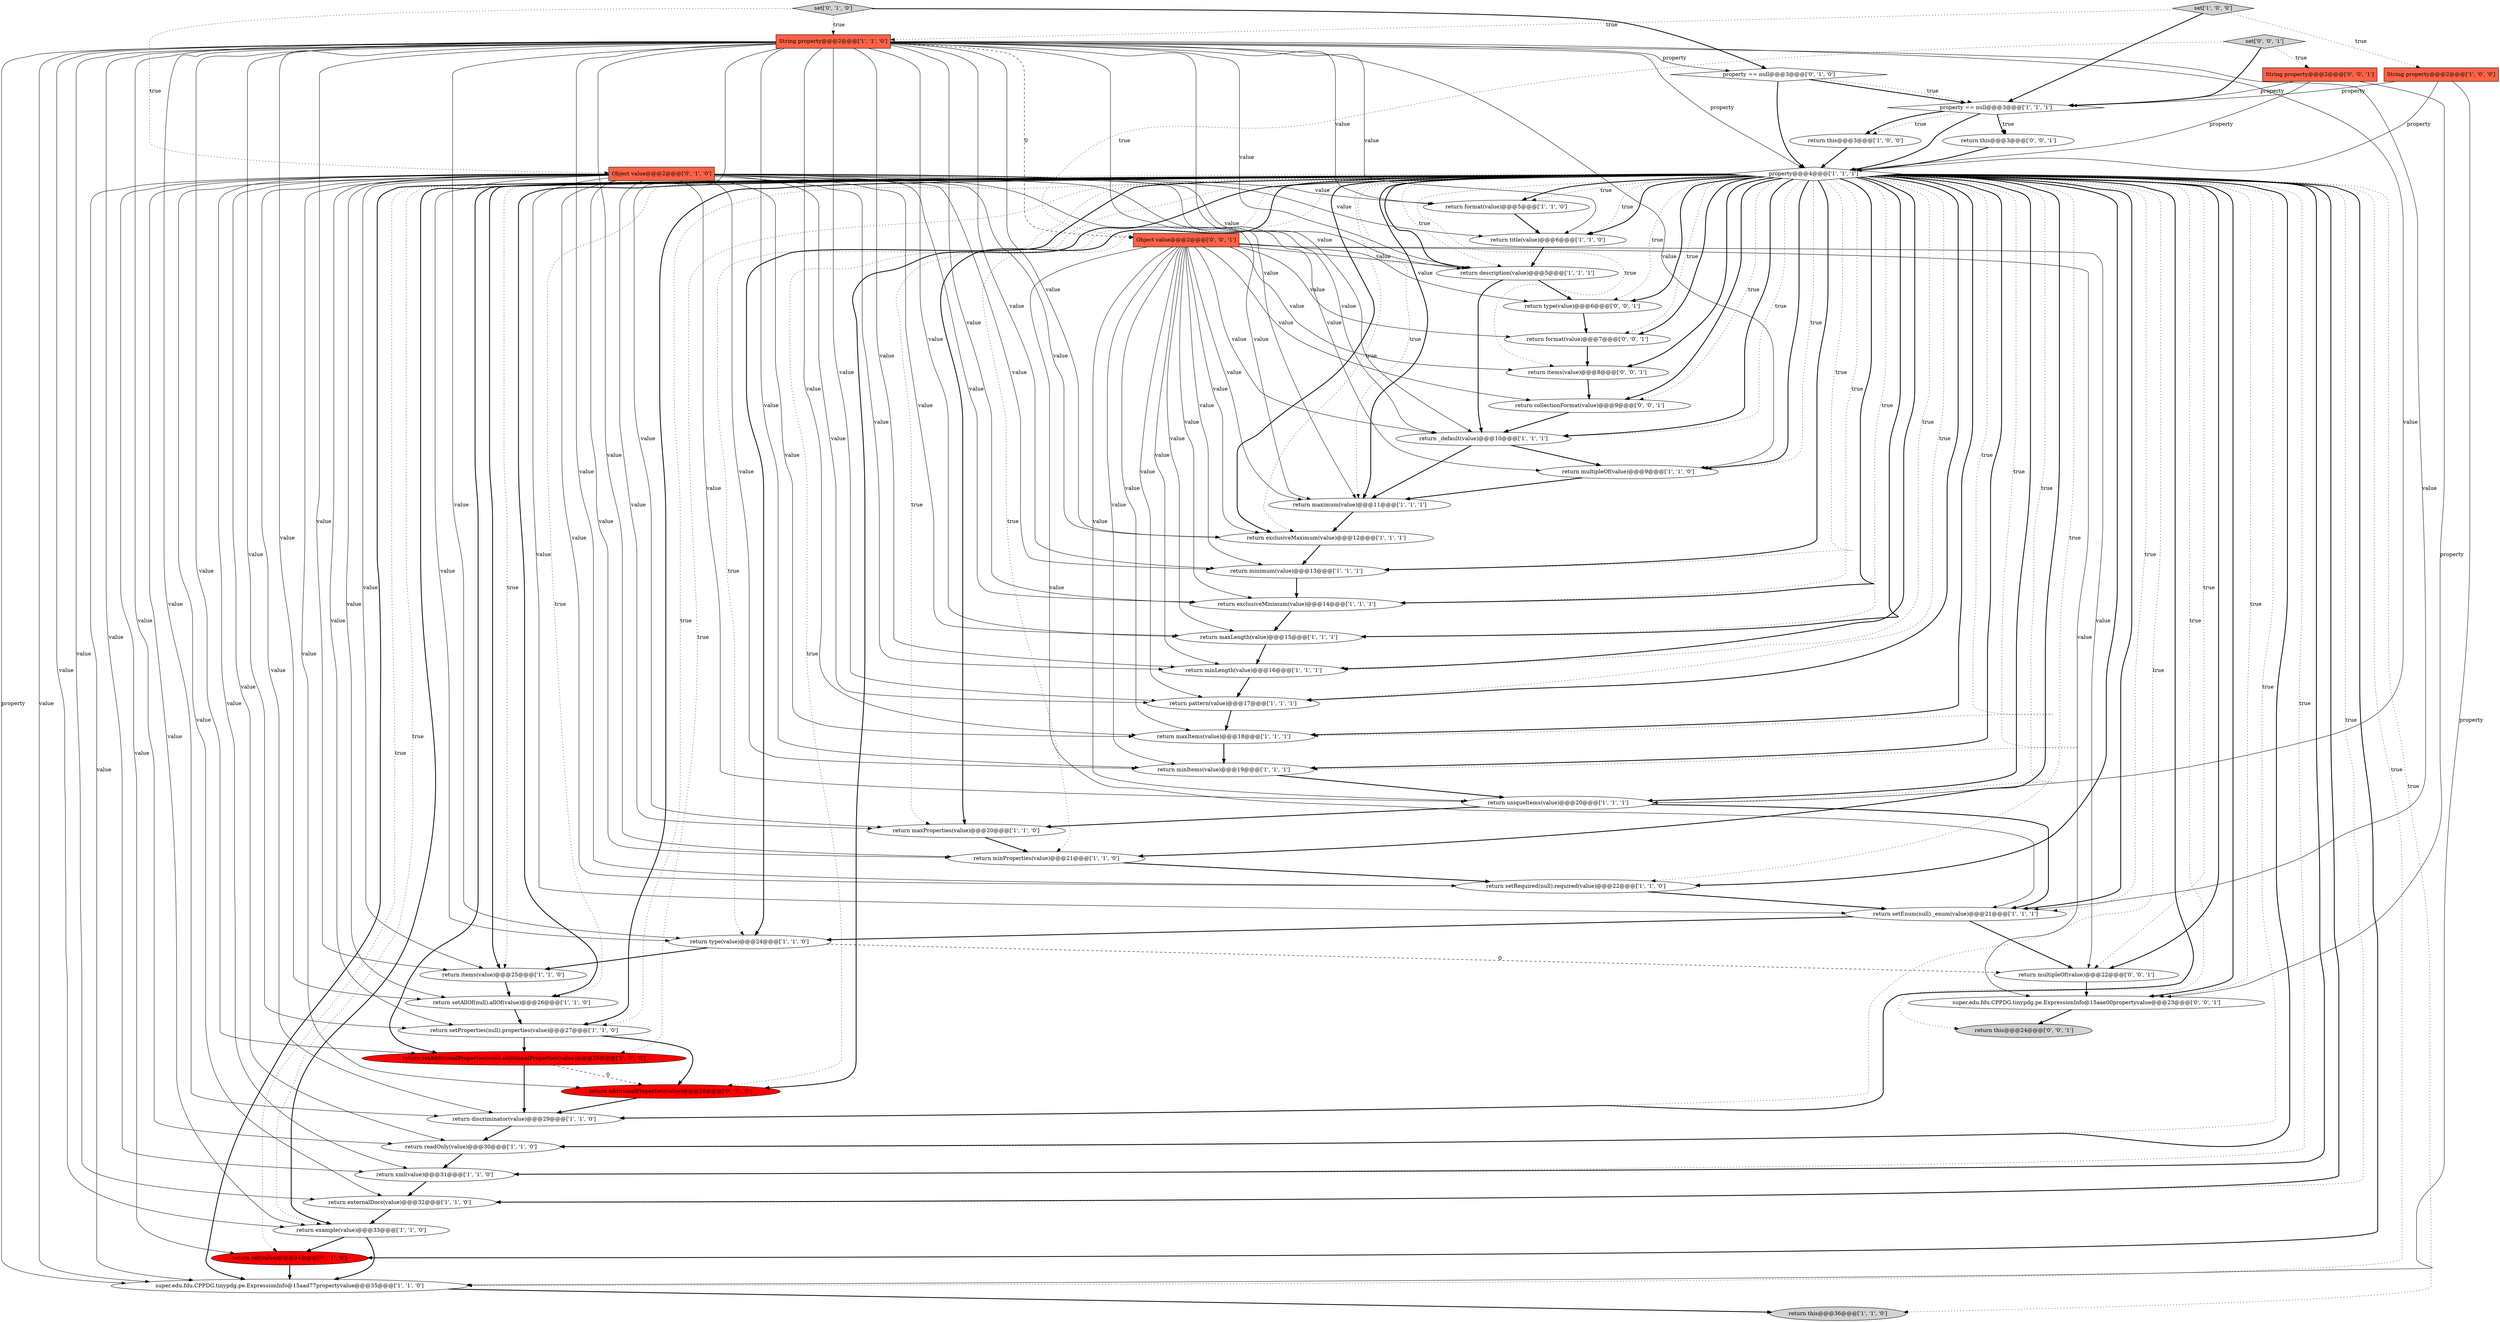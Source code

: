 digraph {
50 [style = filled, label = "set['0', '0', '1']", fillcolor = lightgray, shape = diamond image = "AAA0AAABBB3BBB"];
0 [style = filled, label = "return format(value)@@@5@@@['1', '1', '0']", fillcolor = white, shape = ellipse image = "AAA0AAABBB1BBB"];
4 [style = filled, label = "return exclusiveMinimum(value)@@@14@@@['1', '1', '1']", fillcolor = white, shape = ellipse image = "AAA0AAABBB1BBB"];
35 [style = filled, label = "return minProperties(value)@@@21@@@['1', '1', '0']", fillcolor = white, shape = ellipse image = "AAA0AAABBB1BBB"];
34 [style = filled, label = "return maximum(value)@@@11@@@['1', '1', '1']", fillcolor = white, shape = ellipse image = "AAA0AAABBB1BBB"];
38 [style = filled, label = "property == null@@@3@@@['0', '1', '0']", fillcolor = white, shape = diamond image = "AAA0AAABBB2BBB"];
37 [style = filled, label = "return ref(value)@@@34@@@['0', '1', '0']", fillcolor = red, shape = ellipse image = "AAA1AAABBB2BBB"];
6 [style = filled, label = "return minimum(value)@@@13@@@['1', '1', '1']", fillcolor = white, shape = ellipse image = "AAA0AAABBB1BBB"];
11 [style = filled, label = "property == null@@@3@@@['1', '1', '1']", fillcolor = white, shape = diamond image = "AAA0AAABBB1BBB"];
25 [style = filled, label = "return setProperties(null).properties(value)@@@27@@@['1', '1', '0']", fillcolor = white, shape = ellipse image = "AAA0AAABBB1BBB"];
42 [style = filled, label = "return this@@@24@@@['0', '0', '1']", fillcolor = lightgray, shape = ellipse image = "AAA0AAABBB3BBB"];
5 [style = filled, label = "return this@@@3@@@['1', '0', '0']", fillcolor = white, shape = ellipse image = "AAA0AAABBB1BBB"];
31 [style = filled, label = "super.edu.fdu.CPPDG.tinypdg.pe.ExpressionInfo@15aad77propertyvalue@@@35@@@['1', '1', '0']", fillcolor = white, shape = ellipse image = "AAA0AAABBB1BBB"];
9 [style = filled, label = "property@@@4@@@['1', '1', '1']", fillcolor = white, shape = diamond image = "AAA0AAABBB1BBB"];
45 [style = filled, label = "String property@@@2@@@['0', '0', '1']", fillcolor = tomato, shape = box image = "AAA0AAABBB3BBB"];
15 [style = filled, label = "return maxLength(value)@@@15@@@['1', '1', '1']", fillcolor = white, shape = ellipse image = "AAA0AAABBB1BBB"];
33 [style = filled, label = "return setAdditionalProperties(null).additionalProperties(value)@@@28@@@['1', '0', '0']", fillcolor = red, shape = ellipse image = "AAA1AAABBB1BBB"];
14 [style = filled, label = "return exclusiveMaximum(value)@@@12@@@['1', '1', '1']", fillcolor = white, shape = ellipse image = "AAA0AAABBB1BBB"];
26 [style = filled, label = "return minLength(value)@@@16@@@['1', '1', '1']", fillcolor = white, shape = ellipse image = "AAA0AAABBB1BBB"];
22 [style = filled, label = "return type(value)@@@24@@@['1', '1', '0']", fillcolor = white, shape = ellipse image = "AAA0AAABBB1BBB"];
7 [style = filled, label = "return uniqueItems(value)@@@20@@@['1', '1', '1']", fillcolor = white, shape = ellipse image = "AAA0AAABBB1BBB"];
8 [style = filled, label = "return maxItems(value)@@@18@@@['1', '1', '1']", fillcolor = white, shape = ellipse image = "AAA0AAABBB1BBB"];
44 [style = filled, label = "return this@@@3@@@['0', '0', '1']", fillcolor = white, shape = ellipse image = "AAA0AAABBB3BBB"];
40 [style = filled, label = "Object value@@@2@@@['0', '1', '0']", fillcolor = tomato, shape = box image = "AAA0AAABBB2BBB"];
24 [style = filled, label = "return externalDocs(value)@@@32@@@['1', '1', '0']", fillcolor = white, shape = ellipse image = "AAA0AAABBB1BBB"];
18 [style = filled, label = "return _default(value)@@@10@@@['1', '1', '1']", fillcolor = white, shape = ellipse image = "AAA0AAABBB1BBB"];
3 [style = filled, label = "return setRequired(null).required(value)@@@22@@@['1', '1', '0']", fillcolor = white, shape = ellipse image = "AAA0AAABBB1BBB"];
21 [style = filled, label = "String property@@@2@@@['1', '1', '0']", fillcolor = tomato, shape = box image = "AAA0AAABBB1BBB"];
36 [style = filled, label = "return items(value)@@@25@@@['1', '1', '0']", fillcolor = white, shape = ellipse image = "AAA0AAABBB1BBB"];
2 [style = filled, label = "String property@@@2@@@['1', '0', '0']", fillcolor = tomato, shape = box image = "AAA0AAABBB1BBB"];
20 [style = filled, label = "return example(value)@@@33@@@['1', '1', '0']", fillcolor = white, shape = ellipse image = "AAA0AAABBB1BBB"];
43 [style = filled, label = "return type(value)@@@6@@@['0', '0', '1']", fillcolor = white, shape = ellipse image = "AAA0AAABBB3BBB"];
46 [style = filled, label = "Object value@@@2@@@['0', '0', '1']", fillcolor = tomato, shape = box image = "AAA0AAABBB3BBB"];
10 [style = filled, label = "return description(value)@@@5@@@['1', '1', '1']", fillcolor = white, shape = ellipse image = "AAA0AAABBB1BBB"];
30 [style = filled, label = "set['1', '0', '0']", fillcolor = lightgray, shape = diamond image = "AAA0AAABBB1BBB"];
49 [style = filled, label = "return format(value)@@@7@@@['0', '0', '1']", fillcolor = white, shape = ellipse image = "AAA0AAABBB3BBB"];
1 [style = filled, label = "return setEnum(null)._enum(value)@@@21@@@['1', '1', '1']", fillcolor = white, shape = ellipse image = "AAA0AAABBB1BBB"];
19 [style = filled, label = "return pattern(value)@@@17@@@['1', '1', '1']", fillcolor = white, shape = ellipse image = "AAA0AAABBB1BBB"];
41 [style = filled, label = "set['0', '1', '0']", fillcolor = lightgray, shape = diamond image = "AAA0AAABBB2BBB"];
32 [style = filled, label = "return this@@@36@@@['1', '1', '0']", fillcolor = lightgray, shape = ellipse image = "AAA0AAABBB1BBB"];
39 [style = filled, label = "return additionalProperties(value)@@@28@@@['0', '1', '0']", fillcolor = red, shape = ellipse image = "AAA1AAABBB2BBB"];
17 [style = filled, label = "return setAllOf(null).allOf(value)@@@26@@@['1', '1', '0']", fillcolor = white, shape = ellipse image = "AAA0AAABBB1BBB"];
16 [style = filled, label = "return xml(value)@@@31@@@['1', '1', '0']", fillcolor = white, shape = ellipse image = "AAA0AAABBB1BBB"];
48 [style = filled, label = "return multipleOf(value)@@@22@@@['0', '0', '1']", fillcolor = white, shape = ellipse image = "AAA0AAABBB3BBB"];
23 [style = filled, label = "return discriminator(value)@@@29@@@['1', '1', '0']", fillcolor = white, shape = ellipse image = "AAA0AAABBB1BBB"];
27 [style = filled, label = "return maxProperties(value)@@@20@@@['1', '1', '0']", fillcolor = white, shape = ellipse image = "AAA0AAABBB1BBB"];
51 [style = filled, label = "super.edu.fdu.CPPDG.tinypdg.pe.ExpressionInfo@15aae00propertyvalue@@@23@@@['0', '0', '1']", fillcolor = white, shape = ellipse image = "AAA0AAABBB3BBB"];
29 [style = filled, label = "return minItems(value)@@@19@@@['1', '1', '1']", fillcolor = white, shape = ellipse image = "AAA0AAABBB1BBB"];
52 [style = filled, label = "return collectionFormat(value)@@@9@@@['0', '0', '1']", fillcolor = white, shape = ellipse image = "AAA0AAABBB3BBB"];
12 [style = filled, label = "return multipleOf(value)@@@9@@@['1', '1', '0']", fillcolor = white, shape = ellipse image = "AAA0AAABBB1BBB"];
28 [style = filled, label = "return readOnly(value)@@@30@@@['1', '1', '0']", fillcolor = white, shape = ellipse image = "AAA0AAABBB1BBB"];
47 [style = filled, label = "return items(value)@@@8@@@['0', '0', '1']", fillcolor = white, shape = ellipse image = "AAA0AAABBB3BBB"];
13 [style = filled, label = "return title(value)@@@6@@@['1', '1', '0']", fillcolor = white, shape = ellipse image = "AAA0AAABBB1BBB"];
46->29 [style = solid, label="value"];
21->9 [style = solid, label="property"];
46->4 [style = solid, label="value"];
17->25 [style = bold, label=""];
9->12 [style = dotted, label="true"];
9->35 [style = dotted, label="true"];
0->13 [style = bold, label=""];
5->9 [style = bold, label=""];
25->33 [style = bold, label=""];
45->11 [style = solid, label="property"];
40->19 [style = solid, label="value"];
21->20 [style = solid, label="value"];
4->15 [style = bold, label=""];
46->8 [style = solid, label="value"];
40->36 [style = solid, label="value"];
21->36 [style = solid, label="value"];
9->37 [style = dotted, label="true"];
21->29 [style = solid, label="value"];
21->38 [style = solid, label="property"];
9->10 [style = bold, label=""];
9->7 [style = bold, label=""];
11->9 [style = bold, label=""];
21->12 [style = solid, label="value"];
40->20 [style = solid, label="value"];
40->4 [style = solid, label="value"];
11->44 [style = dotted, label="true"];
9->35 [style = bold, label=""];
9->16 [style = bold, label=""];
9->37 [style = bold, label=""];
21->3 [style = solid, label="value"];
9->6 [style = bold, label=""];
30->2 [style = dotted, label="true"];
40->23 [style = solid, label="value"];
9->26 [style = bold, label=""];
40->13 [style = solid, label="value"];
40->34 [style = solid, label="value"];
23->28 [style = bold, label=""];
30->11 [style = bold, label=""];
48->51 [style = bold, label=""];
41->40 [style = dotted, label="true"];
45->9 [style = solid, label="property"];
21->28 [style = solid, label="value"];
9->49 [style = dotted, label="true"];
46->7 [style = solid, label="value"];
40->0 [style = solid, label="value"];
37->31 [style = bold, label=""];
39->23 [style = bold, label=""];
20->37 [style = bold, label=""];
9->14 [style = bold, label=""];
9->47 [style = bold, label=""];
9->48 [style = dotted, label="true"];
40->31 [style = solid, label="value"];
9->15 [style = dotted, label="true"];
36->17 [style = bold, label=""];
2->9 [style = solid, label="property"];
9->43 [style = bold, label=""];
9->52 [style = bold, label=""];
9->29 [style = bold, label=""];
9->24 [style = bold, label=""];
46->14 [style = solid, label="value"];
9->32 [style = dotted, label="true"];
21->33 [style = solid, label="value"];
9->28 [style = dotted, label="true"];
41->21 [style = dotted, label="true"];
50->45 [style = dotted, label="true"];
9->33 [style = dotted, label="true"];
9->26 [style = dotted, label="true"];
40->28 [style = solid, label="value"];
9->39 [style = bold, label=""];
9->51 [style = bold, label=""];
7->1 [style = bold, label=""];
21->10 [style = solid, label="value"];
21->16 [style = solid, label="value"];
9->33 [style = bold, label=""];
21->25 [style = solid, label="value"];
38->11 [style = bold, label=""];
11->44 [style = bold, label=""];
40->17 [style = solid, label="value"];
46->1 [style = solid, label="value"];
18->12 [style = bold, label=""];
9->31 [style = dotted, label="true"];
9->17 [style = bold, label=""];
40->18 [style = solid, label="value"];
11->5 [style = dotted, label="true"];
20->31 [style = bold, label=""];
9->48 [style = bold, label=""];
40->15 [style = solid, label="value"];
21->22 [style = solid, label="value"];
40->24 [style = solid, label="value"];
45->51 [style = solid, label="property"];
9->42 [style = dotted, label="true"];
9->8 [style = bold, label=""];
21->19 [style = solid, label="value"];
40->35 [style = solid, label="value"];
9->8 [style = dotted, label="true"];
33->23 [style = bold, label=""];
40->14 [style = solid, label="value"];
24->20 [style = bold, label=""];
6->4 [style = bold, label=""];
9->24 [style = dotted, label="true"];
40->10 [style = solid, label="value"];
21->15 [style = solid, label="value"];
21->26 [style = solid, label="value"];
21->23 [style = solid, label="value"];
40->29 [style = solid, label="value"];
46->19 [style = solid, label="value"];
52->18 [style = bold, label=""];
9->13 [style = dotted, label="true"];
9->43 [style = dotted, label="true"];
40->22 [style = solid, label="value"];
46->10 [style = solid, label="value"];
9->4 [style = dotted, label="true"];
21->31 [style = solid, label="property"];
41->38 [style = bold, label=""];
34->14 [style = bold, label=""];
51->42 [style = bold, label=""];
9->1 [style = bold, label=""];
40->26 [style = solid, label="value"];
9->10 [style = dotted, label="true"];
46->34 [style = solid, label="value"];
14->6 [style = bold, label=""];
9->3 [style = dotted, label="true"];
46->26 [style = solid, label="value"];
21->14 [style = solid, label="value"];
9->22 [style = bold, label=""];
21->46 [style = dashed, label="0"];
13->10 [style = bold, label=""];
10->18 [style = bold, label=""];
9->0 [style = dotted, label="true"];
25->39 [style = bold, label=""];
35->3 [style = bold, label=""];
3->1 [style = bold, label=""];
21->6 [style = solid, label="value"];
46->52 [style = solid, label="value"];
10->43 [style = bold, label=""];
9->31 [style = bold, label=""];
31->32 [style = bold, label=""];
16->24 [style = bold, label=""];
18->34 [style = bold, label=""];
1->48 [style = bold, label=""];
33->39 [style = dashed, label="0"];
40->27 [style = solid, label="value"];
38->9 [style = bold, label=""];
9->20 [style = bold, label=""];
40->16 [style = solid, label="value"];
40->39 [style = solid, label="value"];
40->3 [style = solid, label="value"];
26->19 [style = bold, label=""];
21->27 [style = solid, label="value"];
40->25 [style = solid, label="value"];
46->47 [style = solid, label="value"];
27->35 [style = bold, label=""];
40->6 [style = solid, label="value"];
9->27 [style = bold, label=""];
9->28 [style = bold, label=""];
11->5 [style = bold, label=""];
9->19 [style = dotted, label="true"];
9->51 [style = dotted, label="true"];
50->46 [style = dotted, label="true"];
9->18 [style = bold, label=""];
21->34 [style = solid, label="value"];
9->23 [style = dotted, label="true"];
9->52 [style = dotted, label="true"];
9->20 [style = dotted, label="true"];
9->1 [style = dotted, label="true"];
9->19 [style = bold, label=""];
46->49 [style = solid, label="value"];
9->3 [style = bold, label=""];
9->12 [style = bold, label=""];
21->24 [style = solid, label="value"];
46->15 [style = solid, label="value"];
40->7 [style = solid, label="value"];
21->1 [style = solid, label="value"];
9->7 [style = dotted, label="true"];
9->22 [style = dotted, label="true"];
46->43 [style = solid, label="value"];
9->16 [style = dotted, label="true"];
21->0 [style = solid, label="value"];
21->4 [style = solid, label="value"];
44->9 [style = bold, label=""];
9->49 [style = bold, label=""];
47->52 [style = bold, label=""];
22->48 [style = dashed, label="0"];
9->36 [style = bold, label=""];
21->35 [style = solid, label="value"];
21->17 [style = solid, label="value"];
40->37 [style = solid, label="value"];
9->29 [style = dotted, label="true"];
9->0 [style = bold, label=""];
21->7 [style = solid, label="value"];
21->13 [style = solid, label="value"];
46->6 [style = solid, label="value"];
9->17 [style = dotted, label="true"];
46->48 [style = solid, label="value"];
9->36 [style = dotted, label="true"];
9->4 [style = bold, label=""];
12->34 [style = bold, label=""];
21->8 [style = solid, label="value"];
40->1 [style = solid, label="value"];
9->6 [style = dotted, label="true"];
30->21 [style = dotted, label="true"];
28->16 [style = bold, label=""];
9->14 [style = dotted, label="true"];
38->11 [style = dotted, label="true"];
19->8 [style = bold, label=""];
9->25 [style = dotted, label="true"];
15->26 [style = bold, label=""];
49->47 [style = bold, label=""];
1->22 [style = bold, label=""];
9->27 [style = dotted, label="true"];
9->23 [style = bold, label=""];
2->11 [style = solid, label="property"];
21->18 [style = solid, label="value"];
46->18 [style = solid, label="value"];
2->31 [style = solid, label="property"];
40->8 [style = solid, label="value"];
9->34 [style = dotted, label="true"];
50->11 [style = bold, label=""];
9->15 [style = bold, label=""];
9->25 [style = bold, label=""];
22->36 [style = bold, label=""];
7->27 [style = bold, label=""];
9->39 [style = dotted, label="true"];
9->18 [style = dotted, label="true"];
9->47 [style = dotted, label="true"];
29->7 [style = bold, label=""];
43->49 [style = bold, label=""];
21->31 [style = solid, label="value"];
46->51 [style = solid, label="value"];
8->29 [style = bold, label=""];
40->12 [style = solid, label="value"];
9->13 [style = bold, label=""];
9->34 [style = bold, label=""];
}

